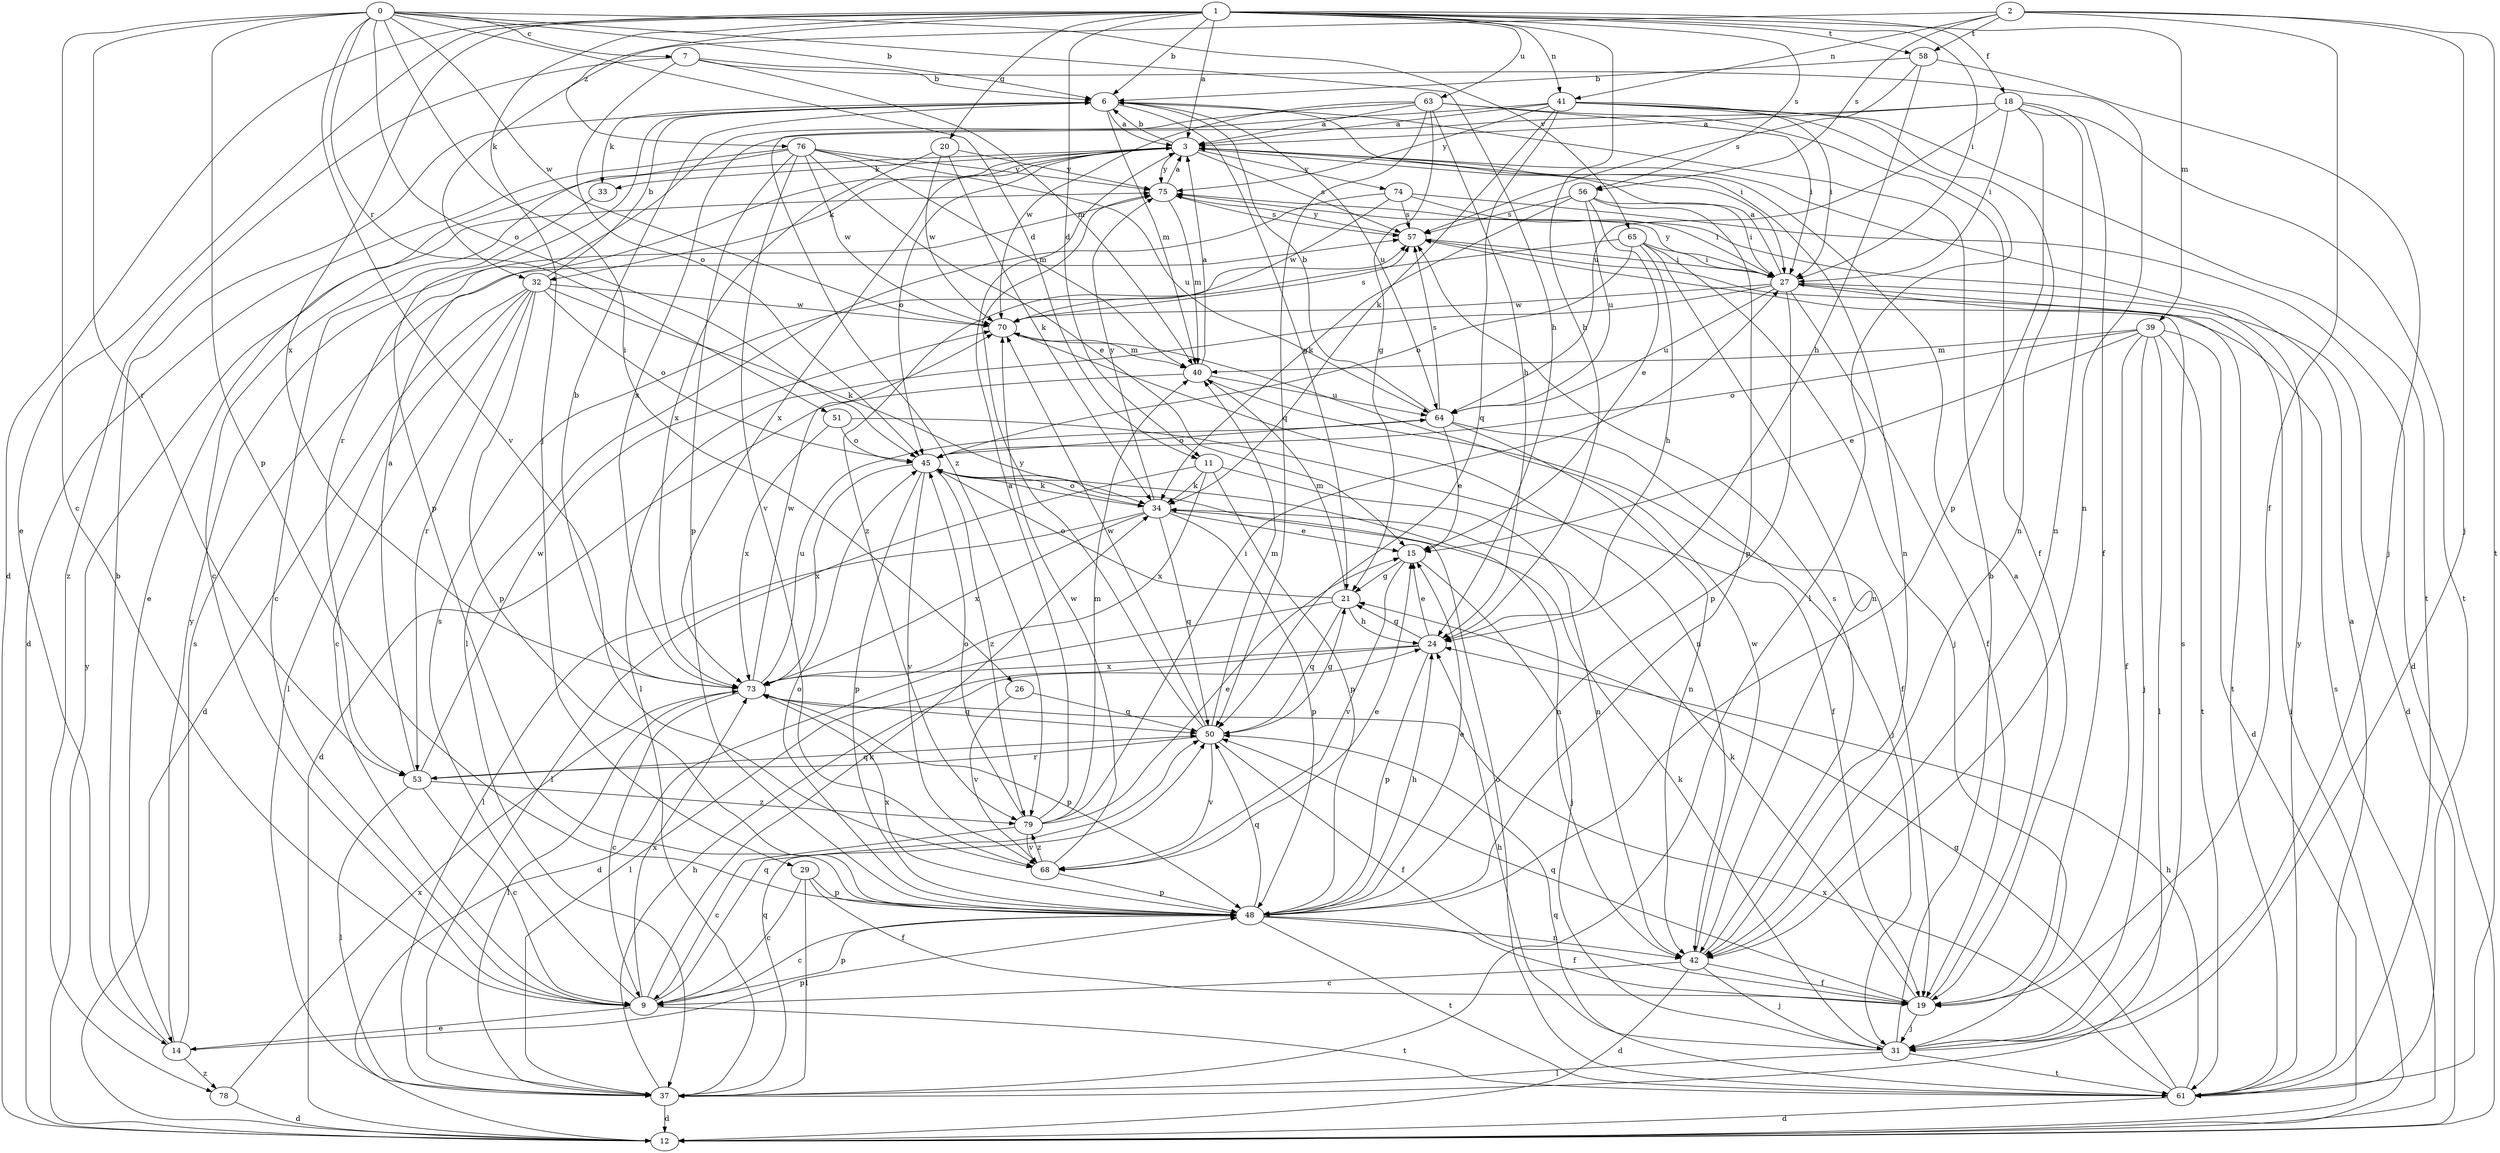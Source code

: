 strict digraph  {
0;
1;
2;
3;
6;
7;
9;
11;
12;
14;
15;
18;
19;
20;
21;
24;
26;
27;
29;
31;
32;
33;
34;
37;
39;
40;
41;
42;
45;
48;
50;
51;
53;
56;
57;
58;
61;
63;
64;
65;
68;
70;
73;
74;
75;
76;
78;
79;
0 -> 6  [label=b];
0 -> 7  [label=c];
0 -> 9  [label=c];
0 -> 11  [label=d];
0 -> 24  [label=h];
0 -> 26  [label=i];
0 -> 45  [label=o];
0 -> 48  [label=p];
0 -> 51  [label=r];
0 -> 53  [label=r];
0 -> 65  [label=v];
0 -> 68  [label=v];
0 -> 70  [label=w];
1 -> 3  [label=a];
1 -> 6  [label=b];
1 -> 11  [label=d];
1 -> 12  [label=d];
1 -> 14  [label=e];
1 -> 18  [label=f];
1 -> 20  [label=g];
1 -> 24  [label=h];
1 -> 27  [label=i];
1 -> 29  [label=j];
1 -> 39  [label=m];
1 -> 41  [label=n];
1 -> 56  [label=s];
1 -> 58  [label=t];
1 -> 63  [label=u];
1 -> 73  [label=x];
1 -> 76  [label=z];
2 -> 19  [label=f];
2 -> 31  [label=j];
2 -> 32  [label=k];
2 -> 41  [label=n];
2 -> 56  [label=s];
2 -> 58  [label=t];
2 -> 61  [label=t];
3 -> 6  [label=b];
3 -> 14  [label=e];
3 -> 32  [label=k];
3 -> 33  [label=k];
3 -> 42  [label=n];
3 -> 45  [label=o];
3 -> 57  [label=s];
3 -> 73  [label=x];
3 -> 74  [label=y];
3 -> 75  [label=y];
6 -> 3  [label=a];
6 -> 21  [label=g];
6 -> 27  [label=i];
6 -> 33  [label=k];
6 -> 40  [label=m];
6 -> 48  [label=p];
6 -> 64  [label=u];
7 -> 6  [label=b];
7 -> 40  [label=m];
7 -> 42  [label=n];
7 -> 45  [label=o];
7 -> 78  [label=z];
9 -> 14  [label=e];
9 -> 34  [label=k];
9 -> 48  [label=p];
9 -> 50  [label=q];
9 -> 57  [label=s];
9 -> 61  [label=t];
9 -> 73  [label=x];
11 -> 34  [label=k];
11 -> 37  [label=l];
11 -> 42  [label=n];
11 -> 48  [label=p];
11 -> 73  [label=x];
12 -> 27  [label=i];
12 -> 57  [label=s];
12 -> 75  [label=y];
14 -> 6  [label=b];
14 -> 48  [label=p];
14 -> 57  [label=s];
14 -> 75  [label=y];
14 -> 78  [label=z];
15 -> 21  [label=g];
15 -> 31  [label=j];
15 -> 68  [label=v];
18 -> 3  [label=a];
18 -> 19  [label=f];
18 -> 27  [label=i];
18 -> 42  [label=n];
18 -> 48  [label=p];
18 -> 61  [label=t];
18 -> 64  [label=u];
18 -> 73  [label=x];
19 -> 3  [label=a];
19 -> 31  [label=j];
19 -> 34  [label=k];
19 -> 50  [label=q];
20 -> 34  [label=k];
20 -> 70  [label=w];
20 -> 73  [label=x];
20 -> 75  [label=y];
21 -> 12  [label=d];
21 -> 24  [label=h];
21 -> 40  [label=m];
21 -> 45  [label=o];
21 -> 50  [label=q];
24 -> 15  [label=e];
24 -> 21  [label=g];
24 -> 37  [label=l];
24 -> 48  [label=p];
24 -> 73  [label=x];
26 -> 50  [label=q];
26 -> 68  [label=v];
27 -> 3  [label=a];
27 -> 12  [label=d];
27 -> 19  [label=f];
27 -> 37  [label=l];
27 -> 48  [label=p];
27 -> 61  [label=t];
27 -> 64  [label=u];
27 -> 70  [label=w];
27 -> 75  [label=y];
29 -> 9  [label=c];
29 -> 19  [label=f];
29 -> 37  [label=l];
29 -> 48  [label=p];
31 -> 6  [label=b];
31 -> 24  [label=h];
31 -> 34  [label=k];
31 -> 37  [label=l];
31 -> 57  [label=s];
31 -> 61  [label=t];
32 -> 6  [label=b];
32 -> 9  [label=c];
32 -> 12  [label=d];
32 -> 34  [label=k];
32 -> 37  [label=l];
32 -> 45  [label=o];
32 -> 48  [label=p];
32 -> 53  [label=r];
32 -> 70  [label=w];
33 -> 9  [label=c];
34 -> 15  [label=e];
34 -> 37  [label=l];
34 -> 45  [label=o];
34 -> 48  [label=p];
34 -> 50  [label=q];
34 -> 73  [label=x];
34 -> 75  [label=y];
37 -> 12  [label=d];
37 -> 24  [label=h];
37 -> 50  [label=q];
39 -> 12  [label=d];
39 -> 15  [label=e];
39 -> 19  [label=f];
39 -> 31  [label=j];
39 -> 37  [label=l];
39 -> 40  [label=m];
39 -> 45  [label=o];
39 -> 61  [label=t];
40 -> 3  [label=a];
40 -> 12  [label=d];
40 -> 19  [label=f];
40 -> 64  [label=u];
41 -> 3  [label=a];
41 -> 27  [label=i];
41 -> 34  [label=k];
41 -> 37  [label=l];
41 -> 42  [label=n];
41 -> 50  [label=q];
41 -> 61  [label=t];
41 -> 75  [label=y];
41 -> 79  [label=z];
42 -> 9  [label=c];
42 -> 12  [label=d];
42 -> 19  [label=f];
42 -> 31  [label=j];
42 -> 57  [label=s];
42 -> 70  [label=w];
45 -> 34  [label=k];
45 -> 42  [label=n];
45 -> 48  [label=p];
45 -> 68  [label=v];
45 -> 73  [label=x];
45 -> 79  [label=z];
48 -> 9  [label=c];
48 -> 15  [label=e];
48 -> 19  [label=f];
48 -> 24  [label=h];
48 -> 42  [label=n];
48 -> 45  [label=o];
48 -> 50  [label=q];
48 -> 61  [label=t];
48 -> 73  [label=x];
50 -> 19  [label=f];
50 -> 21  [label=g];
50 -> 40  [label=m];
50 -> 53  [label=r];
50 -> 68  [label=v];
50 -> 70  [label=w];
50 -> 75  [label=y];
51 -> 19  [label=f];
51 -> 45  [label=o];
51 -> 73  [label=x];
53 -> 3  [label=a];
53 -> 9  [label=c];
53 -> 37  [label=l];
53 -> 50  [label=q];
53 -> 70  [label=w];
53 -> 79  [label=z];
56 -> 15  [label=e];
56 -> 27  [label=i];
56 -> 34  [label=k];
56 -> 48  [label=p];
56 -> 57  [label=s];
56 -> 64  [label=u];
57 -> 27  [label=i];
57 -> 75  [label=y];
58 -> 6  [label=b];
58 -> 24  [label=h];
58 -> 31  [label=j];
58 -> 57  [label=s];
61 -> 3  [label=a];
61 -> 12  [label=d];
61 -> 21  [label=g];
61 -> 24  [label=h];
61 -> 45  [label=o];
61 -> 50  [label=q];
61 -> 73  [label=x];
61 -> 75  [label=y];
63 -> 3  [label=a];
63 -> 19  [label=f];
63 -> 21  [label=g];
63 -> 24  [label=h];
63 -> 27  [label=i];
63 -> 50  [label=q];
63 -> 53  [label=r];
63 -> 70  [label=w];
64 -> 6  [label=b];
64 -> 15  [label=e];
64 -> 31  [label=j];
64 -> 42  [label=n];
64 -> 45  [label=o];
64 -> 57  [label=s];
65 -> 24  [label=h];
65 -> 27  [label=i];
65 -> 31  [label=j];
65 -> 42  [label=n];
65 -> 45  [label=o];
65 -> 79  [label=z];
68 -> 15  [label=e];
68 -> 48  [label=p];
68 -> 70  [label=w];
68 -> 79  [label=z];
70 -> 40  [label=m];
70 -> 42  [label=n];
70 -> 57  [label=s];
73 -> 6  [label=b];
73 -> 9  [label=c];
73 -> 37  [label=l];
73 -> 48  [label=p];
73 -> 50  [label=q];
73 -> 64  [label=u];
73 -> 70  [label=w];
74 -> 12  [label=d];
74 -> 27  [label=i];
74 -> 37  [label=l];
74 -> 57  [label=s];
74 -> 70  [label=w];
75 -> 3  [label=a];
75 -> 40  [label=m];
75 -> 57  [label=s];
76 -> 9  [label=c];
76 -> 12  [label=d];
76 -> 15  [label=e];
76 -> 40  [label=m];
76 -> 48  [label=p];
76 -> 64  [label=u];
76 -> 68  [label=v];
76 -> 70  [label=w];
76 -> 75  [label=y];
78 -> 12  [label=d];
78 -> 73  [label=x];
79 -> 3  [label=a];
79 -> 9  [label=c];
79 -> 15  [label=e];
79 -> 27  [label=i];
79 -> 40  [label=m];
79 -> 45  [label=o];
79 -> 68  [label=v];
}
